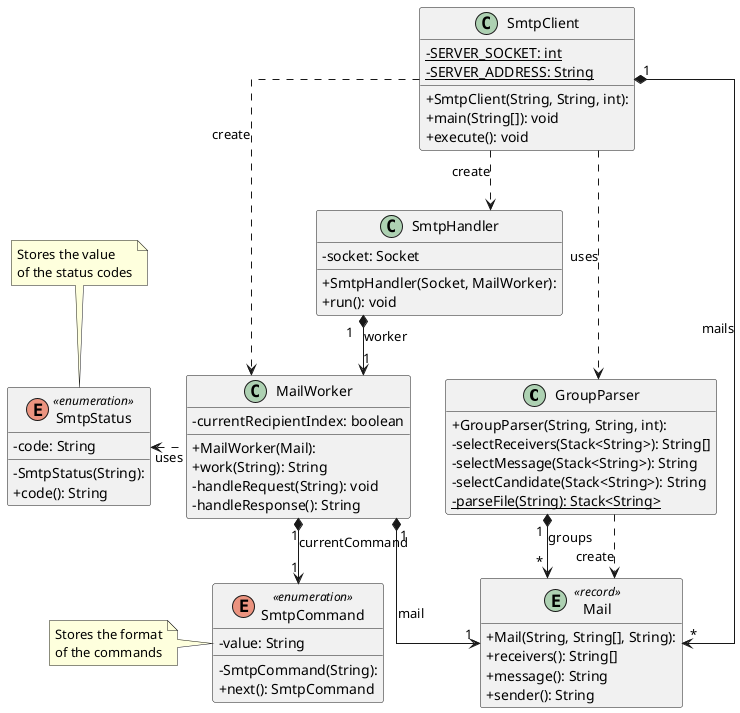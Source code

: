 @startuml
'https://plantuml.com/class-diagram
skinparam classAttributeIconSize 0
skinparam groupInheritance 3
hide empty methods
hide empty members
top to bottom direction
skinparam linetype ortho

class GroupParser {
  + GroupParser(String, String, int):
  - selectReceivers(Stack<String>): String[]
  - selectMessage(Stack<String>): String
  - selectCandidate(Stack<String>): String
  - {static} parseFile(String): Stack<String>
}
entity Mail << record >> {
  + Mail(String, String[], String):
  + receivers(): String[]
  + message(): String
  + sender(): String
}
class MailWorker {
  - currentRecipientIndex: boolean
  + MailWorker(Mail):
  + work(String): String
  - handleRequest(String): void
  - handleResponse(): String
}
class SmtpClient {
  - {static} SERVER_SOCKET: int
  - {static} SERVER_ADDRESS: String
  + SmtpClient(String, String, int):
  + main(String[]): void
  + execute(): void
}
enum SmtpCommand << enumeration >> {
  - SmtpCommand(String):
  - value: String
  + next(): SmtpCommand
}
class SmtpHandler {
  - socket: Socket
  + SmtpHandler(Socket, MailWorker):
  + run(): void
}
enum SmtpStatus << enumeration >> {
  - SmtpStatus(String):
  - code: String
  + code(): String
}

GroupParser "1" *--> "*" Mail : "groups"
GroupParser  ..>  Mail        : "create"
MailWorker  "1" *--> "1" Mail : "mail"
MailWorker  "1" *--> "1" SmtpCommand : "currentCommand"
SmtpClient   ..>  GroupParser : "uses"
SmtpClient  "1" *--> "*" Mail : mails
SmtpClient ..>  MailWorker  : "create"
SmtpClient ..>  SmtpHandler : "create"
SmtpHandler "1" *--> "1" MailWorker : "worker"
MailWorker .l.> SmtpStatus: "uses"

Note left of SmtpCommand: Stores the format\nof the commands
Note top of SmtpStatus: Stores the value\nof the status codes
@enduml
